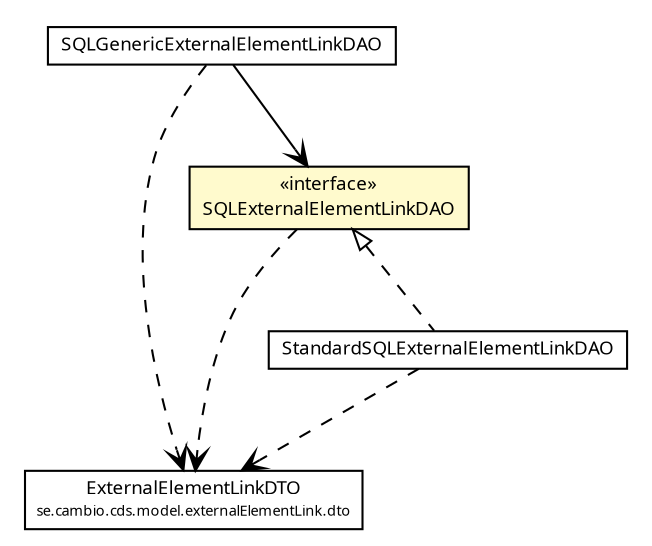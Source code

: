 #!/usr/local/bin/dot
#
# Class diagram 
# Generated by UMLGraph version R5_6 (http://www.umlgraph.org/)
#

digraph G {
	edge [fontname="Trebuchet MS",fontsize=10,labelfontname="Trebuchet MS",labelfontsize=10];
	node [fontname="Trebuchet MS",fontsize=10,shape=plaintext];
	nodesep=0.25;
	ranksep=0.5;
	// se.cambio.cds.model.externalElementLink.dto.ExternalElementLinkDTO
	c303229 [label=<<table title="se.cambio.cds.model.externalElementLink.dto.ExternalElementLinkDTO" border="0" cellborder="1" cellspacing="0" cellpadding="2" port="p" href="../dto/ExternalElementLinkDTO.html">
		<tr><td><table border="0" cellspacing="0" cellpadding="1">
<tr><td align="center" balign="center"><font face="Trebuchet MS"> ExternalElementLinkDTO </font></td></tr>
<tr><td align="center" balign="center"><font face="Trebuchet MS" point-size="7.0"> se.cambio.cds.model.externalElementLink.dto </font></td></tr>
		</table></td></tr>
		</table>>, URL="../dto/ExternalElementLinkDTO.html", fontname="Trebuchet MS", fontcolor="black", fontsize=9.0];
	// se.cambio.cds.model.externalElementLink.dao.StandardSQLExternalElementLinkDAO
	c303296 [label=<<table title="se.cambio.cds.model.externalElementLink.dao.StandardSQLExternalElementLinkDAO" border="0" cellborder="1" cellspacing="0" cellpadding="2" port="p" href="./StandardSQLExternalElementLinkDAO.html">
		<tr><td><table border="0" cellspacing="0" cellpadding="1">
<tr><td align="center" balign="center"><font face="Trebuchet MS"> StandardSQLExternalElementLinkDAO </font></td></tr>
		</table></td></tr>
		</table>>, URL="./StandardSQLExternalElementLinkDAO.html", fontname="Trebuchet MS", fontcolor="black", fontsize=9.0];
	// se.cambio.cds.model.externalElementLink.dao.SQLGenericExternalElementLinkDAO
	c303297 [label=<<table title="se.cambio.cds.model.externalElementLink.dao.SQLGenericExternalElementLinkDAO" border="0" cellborder="1" cellspacing="0" cellpadding="2" port="p" href="./SQLGenericExternalElementLinkDAO.html">
		<tr><td><table border="0" cellspacing="0" cellpadding="1">
<tr><td align="center" balign="center"><font face="Trebuchet MS"> SQLGenericExternalElementLinkDAO </font></td></tr>
		</table></td></tr>
		</table>>, URL="./SQLGenericExternalElementLinkDAO.html", fontname="Trebuchet MS", fontcolor="black", fontsize=9.0];
	// se.cambio.cds.model.externalElementLink.dao.SQLExternalElementLinkDAO
	c303299 [label=<<table title="se.cambio.cds.model.externalElementLink.dao.SQLExternalElementLinkDAO" border="0" cellborder="1" cellspacing="0" cellpadding="2" port="p" bgcolor="lemonChiffon" href="./SQLExternalElementLinkDAO.html">
		<tr><td><table border="0" cellspacing="0" cellpadding="1">
<tr><td align="center" balign="center"> &#171;interface&#187; </td></tr>
<tr><td align="center" balign="center"><font face="Trebuchet MS"> SQLExternalElementLinkDAO </font></td></tr>
		</table></td></tr>
		</table>>, URL="./SQLExternalElementLinkDAO.html", fontname="Trebuchet MS", fontcolor="black", fontsize=9.0];
	//se.cambio.cds.model.externalElementLink.dao.StandardSQLExternalElementLinkDAO implements se.cambio.cds.model.externalElementLink.dao.SQLExternalElementLinkDAO
	c303299:p -> c303296:p [dir=back,arrowtail=empty,style=dashed];
	// se.cambio.cds.model.externalElementLink.dao.SQLGenericExternalElementLinkDAO NAVASSOC se.cambio.cds.model.externalElementLink.dao.SQLExternalElementLinkDAO
	c303297:p -> c303299:p [taillabel="", label="", headlabel="", fontname="Trebuchet MS", fontcolor="black", fontsize=10.0, color="black", arrowhead=open];
	// se.cambio.cds.model.externalElementLink.dao.StandardSQLExternalElementLinkDAO DEPEND se.cambio.cds.model.externalElementLink.dto.ExternalElementLinkDTO
	c303296:p -> c303229:p [taillabel="", label="", headlabel="", fontname="Trebuchet MS", fontcolor="black", fontsize=10.0, color="black", arrowhead=open, style=dashed];
	// se.cambio.cds.model.externalElementLink.dao.SQLGenericExternalElementLinkDAO DEPEND se.cambio.cds.model.externalElementLink.dto.ExternalElementLinkDTO
	c303297:p -> c303229:p [taillabel="", label="", headlabel="", fontname="Trebuchet MS", fontcolor="black", fontsize=10.0, color="black", arrowhead=open, style=dashed];
	// se.cambio.cds.model.externalElementLink.dao.SQLExternalElementLinkDAO DEPEND se.cambio.cds.model.externalElementLink.dto.ExternalElementLinkDTO
	c303299:p -> c303229:p [taillabel="", label="", headlabel="", fontname="Trebuchet MS", fontcolor="black", fontsize=10.0, color="black", arrowhead=open, style=dashed];
}

